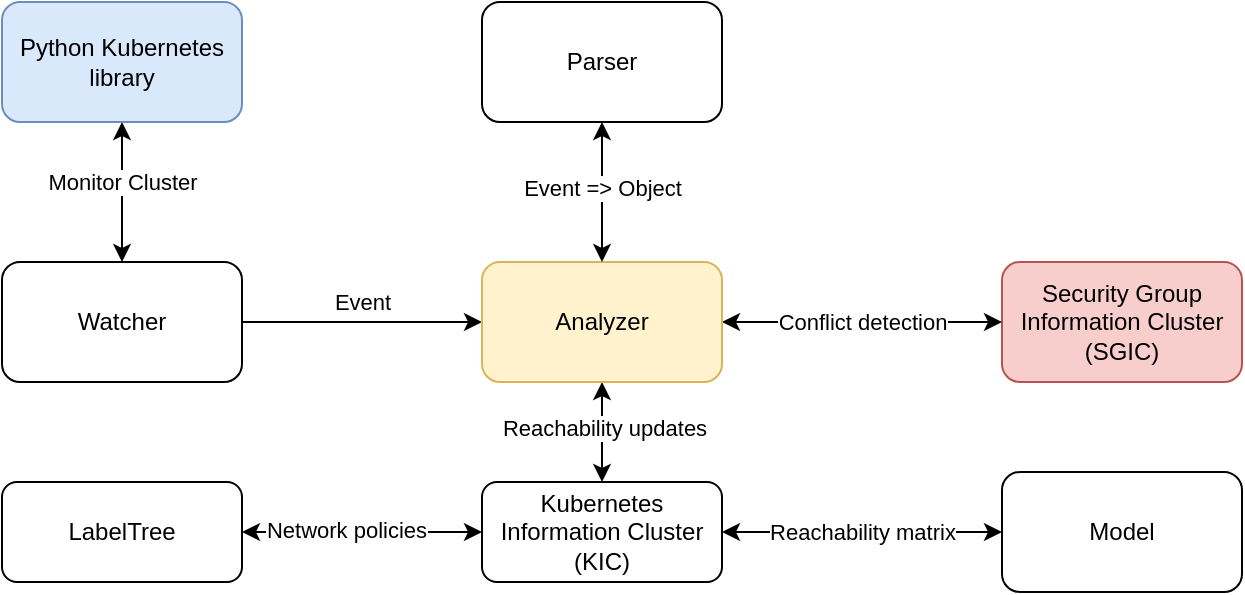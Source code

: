 <mxfile version="22.1.9" type="device">
  <diagram name="Page-1" id="DchtPudwyiVh3QbcWMH3">
    <mxGraphModel dx="1434" dy="738" grid="1" gridSize="10" guides="1" tooltips="1" connect="1" arrows="1" fold="1" page="1" pageScale="1" pageWidth="850" pageHeight="1100" math="0" shadow="0">
      <root>
        <mxCell id="0" />
        <mxCell id="1" parent="0" />
        <mxCell id="ITvH7nyaOIZYTNdUo5Rh-11" style="edgeStyle=orthogonalEdgeStyle;rounded=0;orthogonalLoop=1;jettySize=auto;html=1;" parent="1" source="ITvH7nyaOIZYTNdUo5Rh-2" target="ITvH7nyaOIZYTNdUo5Rh-6" edge="1">
          <mxGeometry relative="1" as="geometry" />
        </mxCell>
        <mxCell id="ITvH7nyaOIZYTNdUo5Rh-12" value="Event" style="edgeLabel;html=1;align=center;verticalAlign=middle;resizable=0;points=[];" parent="ITvH7nyaOIZYTNdUo5Rh-11" vertex="1" connectable="0">
          <mxGeometry x="-0.633" y="-1" relative="1" as="geometry">
            <mxPoint x="38" y="-11" as="offset" />
          </mxGeometry>
        </mxCell>
        <mxCell id="ITvH7nyaOIZYTNdUo5Rh-2" value="Watcher" style="rounded=1;whiteSpace=wrap;html=1;" parent="1" vertex="1">
          <mxGeometry x="80" y="160" width="120" height="60" as="geometry" />
        </mxCell>
        <mxCell id="ITvH7nyaOIZYTNdUo5Rh-10" style="rounded=0;orthogonalLoop=1;jettySize=auto;html=1;entryX=0.5;entryY=0;entryDx=0;entryDy=0;startArrow=classic;startFill=1;" parent="1" source="ITvH7nyaOIZYTNdUo5Rh-3" target="ITvH7nyaOIZYTNdUo5Rh-2" edge="1">
          <mxGeometry relative="1" as="geometry" />
        </mxCell>
        <mxCell id="ITvH7nyaOIZYTNdUo5Rh-14" value="Monitor Cluster" style="edgeLabel;html=1;align=center;verticalAlign=middle;resizable=0;points=[];" parent="ITvH7nyaOIZYTNdUo5Rh-10" vertex="1" connectable="0">
          <mxGeometry x="0.114" y="-3" relative="1" as="geometry">
            <mxPoint x="3" y="-9" as="offset" />
          </mxGeometry>
        </mxCell>
        <mxCell id="ITvH7nyaOIZYTNdUo5Rh-3" value="Python Kubernetes library" style="rounded=1;whiteSpace=wrap;html=1;fillColor=#dae8fc;strokeColor=#6c8ebf;" parent="1" vertex="1">
          <mxGeometry x="80" y="30" width="120" height="60" as="geometry" />
        </mxCell>
        <mxCell id="ITvH7nyaOIZYTNdUo5Rh-25" style="edgeStyle=orthogonalEdgeStyle;rounded=0;orthogonalLoop=1;jettySize=auto;html=1;exitX=1;exitY=0.5;exitDx=0;exitDy=0;startArrow=classic;startFill=1;entryX=0;entryY=0.5;entryDx=0;entryDy=0;" parent="1" source="ITvH7nyaOIZYTNdUo5Rh-4" target="ITvH7nyaOIZYTNdUo5Rh-9" edge="1">
          <mxGeometry relative="1" as="geometry">
            <mxPoint x="780.029" y="350" as="targetPoint" />
          </mxGeometry>
        </mxCell>
        <mxCell id="ITvH7nyaOIZYTNdUo5Rh-34" value="Reachability matrix" style="edgeLabel;html=1;align=center;verticalAlign=middle;resizable=0;points=[];" parent="ITvH7nyaOIZYTNdUo5Rh-25" vertex="1" connectable="0">
          <mxGeometry x="-0.227" y="-1" relative="1" as="geometry">
            <mxPoint x="16" y="-1" as="offset" />
          </mxGeometry>
        </mxCell>
        <mxCell id="ITvH7nyaOIZYTNdUo5Rh-4" value="Kubernetes Information Cluster (KIC)" style="rounded=1;whiteSpace=wrap;html=1;" parent="1" vertex="1">
          <mxGeometry x="320" y="270" width="120" height="50" as="geometry" />
        </mxCell>
        <mxCell id="ITvH7nyaOIZYTNdUo5Rh-5" value="Security Group Information Cluster (SGIC)" style="rounded=1;whiteSpace=wrap;html=1;fillColor=#f8cecc;strokeColor=#b85450;" parent="1" vertex="1">
          <mxGeometry x="580" y="160" width="120" height="60" as="geometry" />
        </mxCell>
        <mxCell id="ITvH7nyaOIZYTNdUo5Rh-17" style="edgeStyle=orthogonalEdgeStyle;rounded=0;orthogonalLoop=1;jettySize=auto;html=1;startArrow=classic;startFill=1;" parent="1" source="ITvH7nyaOIZYTNdUo5Rh-6" target="ITvH7nyaOIZYTNdUo5Rh-4" edge="1">
          <mxGeometry relative="1" as="geometry">
            <Array as="points">
              <mxPoint x="380" y="250" />
              <mxPoint x="380" y="250" />
            </Array>
          </mxGeometry>
        </mxCell>
        <mxCell id="ITvH7nyaOIZYTNdUo5Rh-28" value="Reachability updates" style="edgeLabel;html=1;align=center;verticalAlign=middle;resizable=0;points=[];" parent="ITvH7nyaOIZYTNdUo5Rh-17" vertex="1" connectable="0">
          <mxGeometry x="0.08" y="1" relative="1" as="geometry">
            <mxPoint y="-4" as="offset" />
          </mxGeometry>
        </mxCell>
        <mxCell id="ITvH7nyaOIZYTNdUo5Rh-18" value="Conflict detection" style="edgeStyle=orthogonalEdgeStyle;rounded=0;orthogonalLoop=1;jettySize=auto;html=1;entryX=0;entryY=0.5;entryDx=0;entryDy=0;startArrow=classic;startFill=1;" parent="1" source="ITvH7nyaOIZYTNdUo5Rh-6" target="ITvH7nyaOIZYTNdUo5Rh-5" edge="1">
          <mxGeometry relative="1" as="geometry" />
        </mxCell>
        <mxCell id="ITvH7nyaOIZYTNdUo5Rh-6" value="Analyzer" style="rounded=1;whiteSpace=wrap;html=1;fillColor=#fff2cc;strokeColor=#d6b656;" parent="1" vertex="1">
          <mxGeometry x="320" y="160" width="120" height="60" as="geometry" />
        </mxCell>
        <mxCell id="ITvH7nyaOIZYTNdUo5Rh-15" style="edgeStyle=orthogonalEdgeStyle;rounded=0;orthogonalLoop=1;jettySize=auto;html=1;startArrow=classic;startFill=1;" parent="1" source="ITvH7nyaOIZYTNdUo5Rh-7" target="ITvH7nyaOIZYTNdUo5Rh-6" edge="1">
          <mxGeometry relative="1" as="geometry">
            <Array as="points">
              <mxPoint x="380" y="120" />
              <mxPoint x="380" y="120" />
            </Array>
          </mxGeometry>
        </mxCell>
        <mxCell id="ITvH7nyaOIZYTNdUo5Rh-16" value="Event =&amp;gt; Object" style="edgeLabel;html=1;align=center;verticalAlign=middle;resizable=0;points=[];" parent="ITvH7nyaOIZYTNdUo5Rh-15" vertex="1" connectable="0">
          <mxGeometry x="-0.057" y="-3" relative="1" as="geometry">
            <mxPoint x="3" as="offset" />
          </mxGeometry>
        </mxCell>
        <mxCell id="ITvH7nyaOIZYTNdUo5Rh-7" value="Parser" style="rounded=1;whiteSpace=wrap;html=1;" parent="1" vertex="1">
          <mxGeometry x="320" y="30" width="120" height="60" as="geometry" />
        </mxCell>
        <mxCell id="ITvH7nyaOIZYTNdUo5Rh-29" style="edgeStyle=orthogonalEdgeStyle;rounded=0;orthogonalLoop=1;jettySize=auto;html=1;entryX=0;entryY=0.5;entryDx=0;entryDy=0;startArrow=classic;startFill=1;" parent="1" source="ITvH7nyaOIZYTNdUo5Rh-8" target="ITvH7nyaOIZYTNdUo5Rh-4" edge="1">
          <mxGeometry relative="1" as="geometry" />
        </mxCell>
        <mxCell id="ITvH7nyaOIZYTNdUo5Rh-33" value="Network policies" style="edgeLabel;html=1;align=center;verticalAlign=middle;resizable=0;points=[];" parent="ITvH7nyaOIZYTNdUo5Rh-29" vertex="1" connectable="0">
          <mxGeometry x="-0.145" y="1" relative="1" as="geometry">
            <mxPoint as="offset" />
          </mxGeometry>
        </mxCell>
        <mxCell id="ITvH7nyaOIZYTNdUo5Rh-8" value="LabelTree" style="rounded=1;whiteSpace=wrap;html=1;" parent="1" vertex="1">
          <mxGeometry x="80" y="270" width="120" height="50" as="geometry" />
        </mxCell>
        <mxCell id="ITvH7nyaOIZYTNdUo5Rh-9" value="Model" style="rounded=1;whiteSpace=wrap;html=1;" parent="1" vertex="1">
          <mxGeometry x="580" y="265" width="120" height="60" as="geometry" />
        </mxCell>
      </root>
    </mxGraphModel>
  </diagram>
</mxfile>
